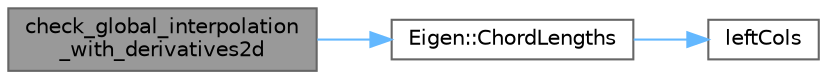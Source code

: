 digraph "check_global_interpolation_with_derivatives2d"
{
 // LATEX_PDF_SIZE
  bgcolor="transparent";
  edge [fontname=Helvetica,fontsize=10,labelfontname=Helvetica,labelfontsize=10];
  node [fontname=Helvetica,fontsize=10,shape=box,height=0.2,width=0.4];
  rankdir="LR";
  Node1 [id="Node000001",label="check_global_interpolation\l_with_derivatives2d",height=0.2,width=0.4,color="gray40", fillcolor="grey60", style="filled", fontcolor="black",tooltip=" "];
  Node1 -> Node2 [id="edge3_Node000001_Node000002",color="steelblue1",style="solid",tooltip=" "];
  Node2 [id="Node000002",label="Eigen::ChordLengths",height=0.2,width=0.4,color="grey40", fillcolor="white", style="filled",URL="$group___splines___module.html#ga1b4cbde5d98411405871accf877552d2",tooltip="Computes chord length parameters which are required for spline interpolation."];
  Node2 -> Node3 [id="edge4_Node000002_Node000003",color="steelblue1",style="solid",tooltip=" "];
  Node3 [id="Node000003",label="leftCols",height=0.2,width=0.4,color="grey40", fillcolor="white", style="filled",URL="$_block_methods_8h.html#a7de059ca182a0ea76a1372c1d61aeeee",tooltip="This is the const version of leftCols(Index)."];
}
